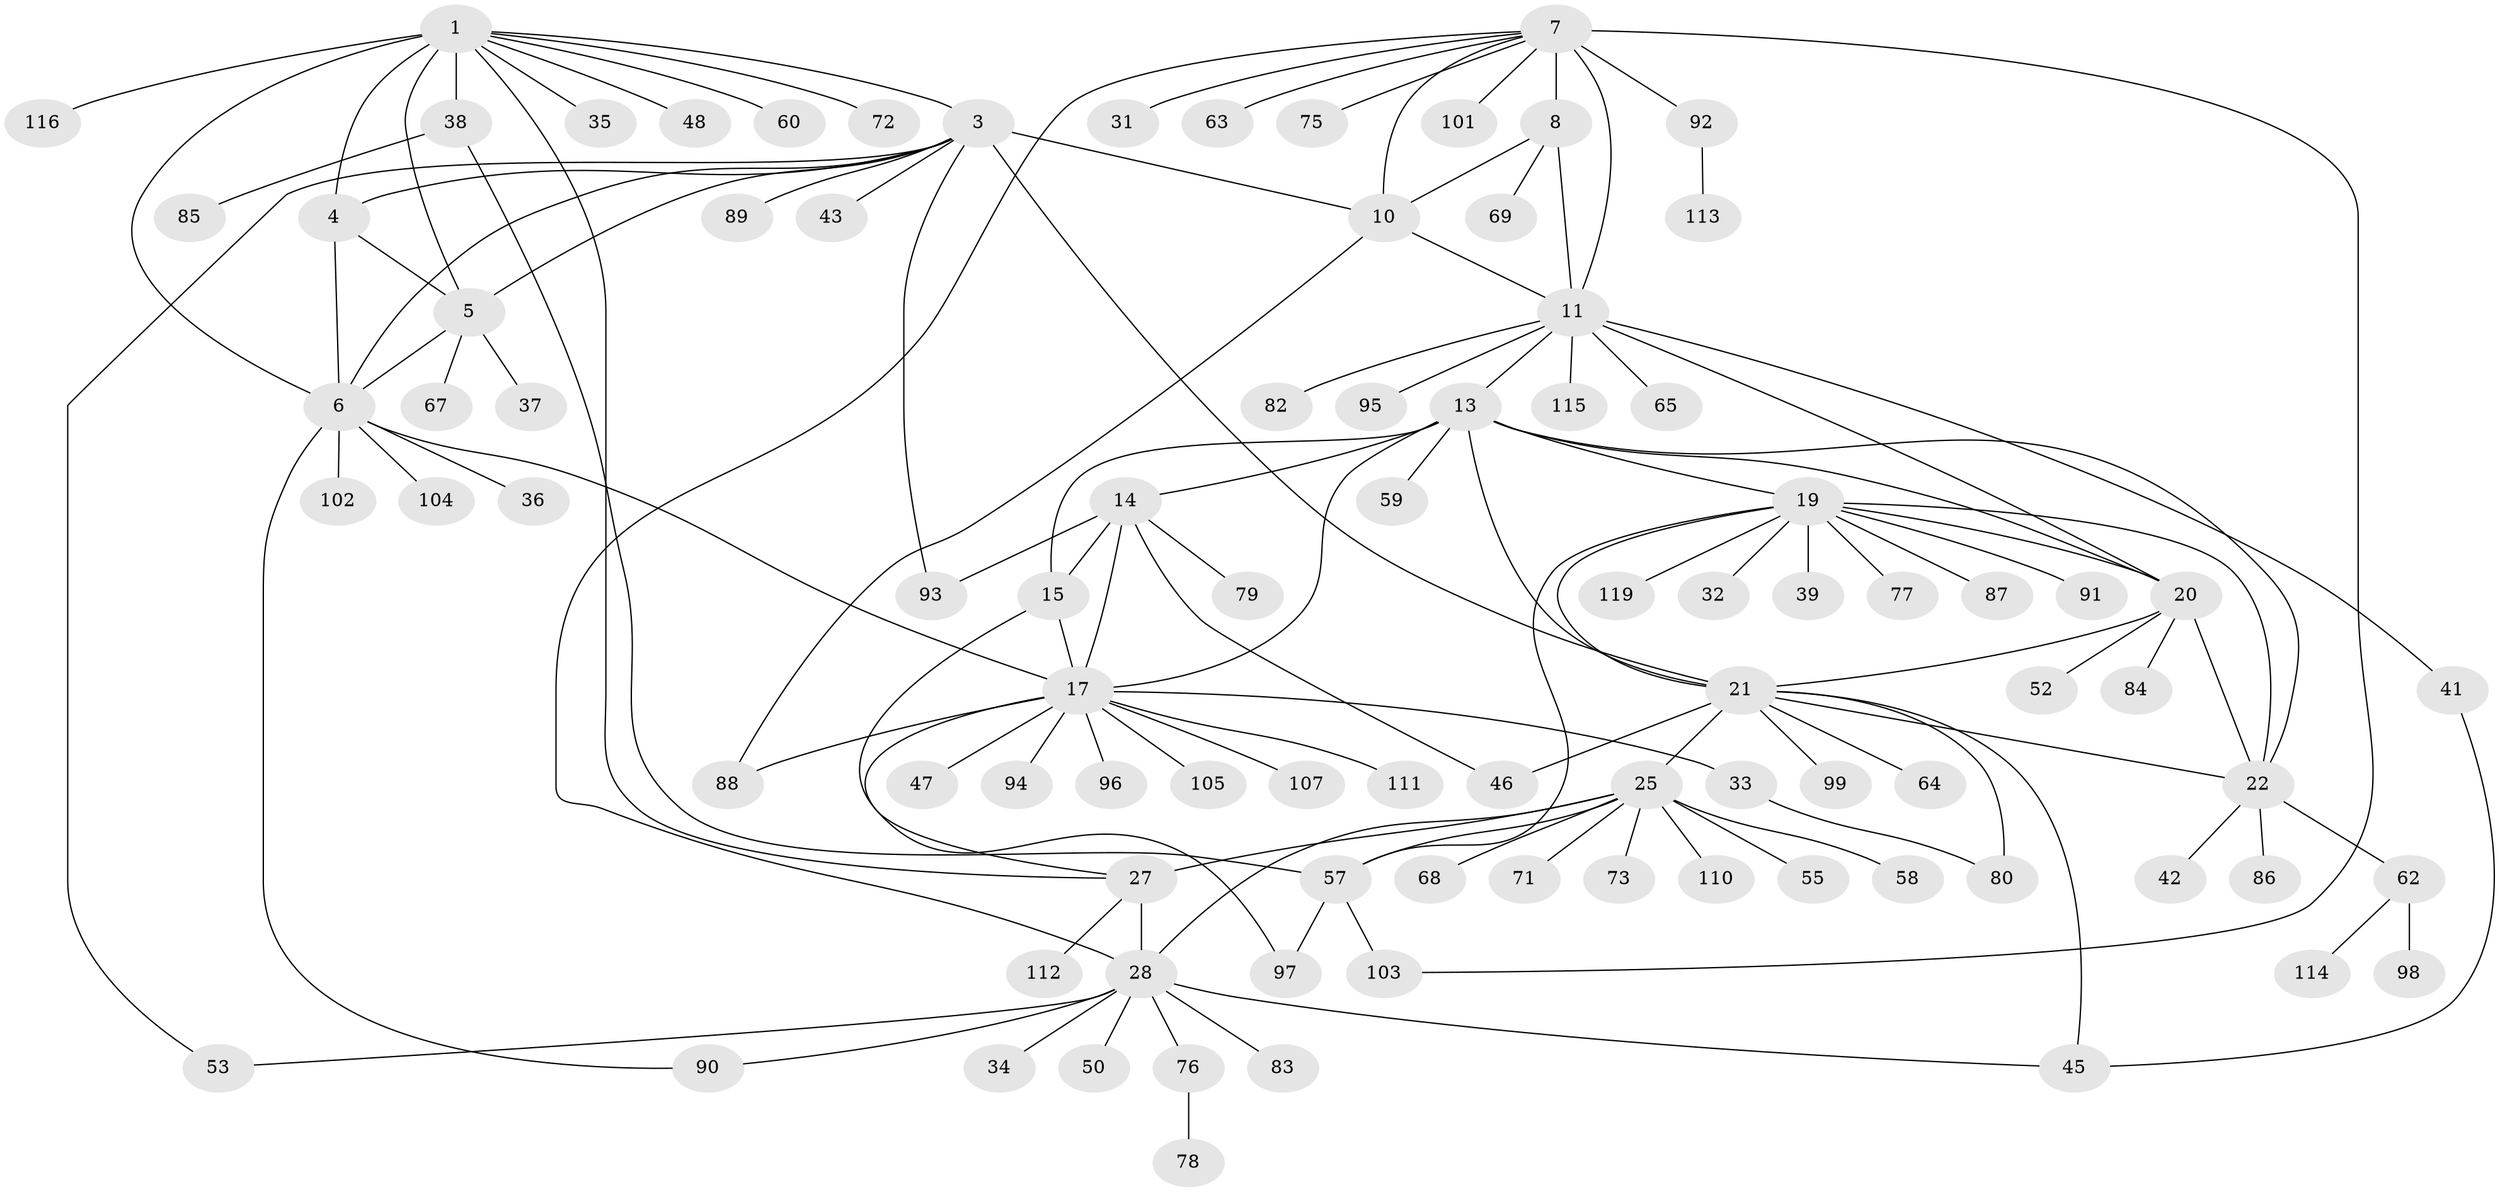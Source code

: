 // Generated by graph-tools (version 1.1) at 2025/52/02/27/25 19:52:19]
// undirected, 92 vertices, 128 edges
graph export_dot {
graph [start="1"]
  node [color=gray90,style=filled];
  1 [super="+2"];
  3 [super="+40"];
  4 [super="+56"];
  5;
  6 [super="+44"];
  7 [super="+9"];
  8 [super="+61"];
  10 [super="+49"];
  11 [super="+12"];
  13 [super="+24"];
  14 [super="+74"];
  15 [super="+16"];
  17 [super="+18"];
  19 [super="+23"];
  20 [super="+54"];
  21 [super="+81"];
  22 [super="+51"];
  25 [super="+26"];
  27 [super="+29"];
  28 [super="+30"];
  31;
  32;
  33;
  34;
  35 [super="+108"];
  36;
  37;
  38;
  39;
  41 [super="+66"];
  42;
  43;
  45;
  46 [super="+118"];
  47;
  48;
  50;
  52;
  53 [super="+117"];
  55;
  57 [super="+70"];
  58;
  59;
  60;
  62 [super="+106"];
  63;
  64;
  65;
  67;
  68;
  69;
  71;
  72;
  73;
  75;
  76;
  77;
  78;
  79;
  80;
  82;
  83;
  84;
  85;
  86 [super="+109"];
  87;
  88 [super="+100"];
  89;
  90;
  91;
  92;
  93 [super="+120"];
  94;
  95;
  96;
  97;
  98;
  99;
  101;
  102;
  103;
  104;
  105;
  107;
  110;
  111;
  112;
  113;
  114;
  115;
  116;
  119;
  1 -- 3 [weight=2];
  1 -- 4 [weight=2];
  1 -- 5 [weight=2];
  1 -- 6 [weight=2];
  1 -- 38;
  1 -- 116;
  1 -- 35;
  1 -- 72;
  1 -- 48;
  1 -- 27;
  1 -- 60;
  3 -- 4;
  3 -- 5;
  3 -- 6;
  3 -- 10;
  3 -- 21;
  3 -- 53;
  3 -- 89;
  3 -- 93;
  3 -- 43;
  4 -- 5;
  4 -- 6;
  5 -- 6;
  5 -- 37;
  5 -- 67;
  6 -- 36;
  6 -- 90;
  6 -- 102;
  6 -- 104;
  6 -- 17;
  7 -- 8 [weight=2];
  7 -- 10 [weight=2];
  7 -- 11 [weight=4];
  7 -- 31;
  7 -- 63;
  7 -- 92;
  7 -- 101;
  7 -- 103;
  7 -- 75;
  7 -- 28;
  8 -- 10;
  8 -- 11 [weight=2];
  8 -- 69;
  10 -- 11 [weight=2];
  10 -- 88;
  11 -- 13;
  11 -- 20;
  11 -- 41;
  11 -- 82;
  11 -- 65;
  11 -- 115;
  11 -- 95;
  13 -- 14;
  13 -- 15 [weight=2];
  13 -- 17 [weight=2];
  13 -- 59;
  13 -- 19 [weight=2];
  13 -- 20;
  13 -- 21;
  13 -- 22;
  14 -- 15 [weight=2];
  14 -- 17 [weight=2];
  14 -- 46;
  14 -- 79;
  14 -- 93;
  15 -- 17 [weight=4];
  15 -- 97;
  17 -- 27;
  17 -- 33;
  17 -- 47;
  17 -- 105;
  17 -- 107;
  17 -- 96;
  17 -- 111;
  17 -- 88;
  17 -- 94;
  19 -- 20 [weight=2];
  19 -- 21 [weight=2];
  19 -- 22 [weight=2];
  19 -- 32;
  19 -- 91;
  19 -- 119;
  19 -- 39;
  19 -- 77;
  19 -- 87;
  19 -- 57;
  20 -- 21;
  20 -- 22;
  20 -- 52;
  20 -- 84;
  21 -- 22;
  21 -- 25;
  21 -- 45;
  21 -- 64;
  21 -- 80;
  21 -- 99;
  21 -- 46;
  22 -- 42;
  22 -- 62;
  22 -- 86;
  25 -- 27 [weight=4];
  25 -- 28 [weight=4];
  25 -- 57;
  25 -- 58;
  25 -- 73;
  25 -- 110;
  25 -- 68;
  25 -- 55;
  25 -- 71;
  27 -- 28 [weight=4];
  27 -- 112;
  28 -- 50;
  28 -- 34;
  28 -- 90;
  28 -- 76;
  28 -- 45;
  28 -- 83;
  28 -- 53;
  33 -- 80;
  38 -- 57;
  38 -- 85;
  41 -- 45;
  57 -- 97;
  57 -- 103;
  62 -- 98;
  62 -- 114;
  76 -- 78;
  92 -- 113;
}
